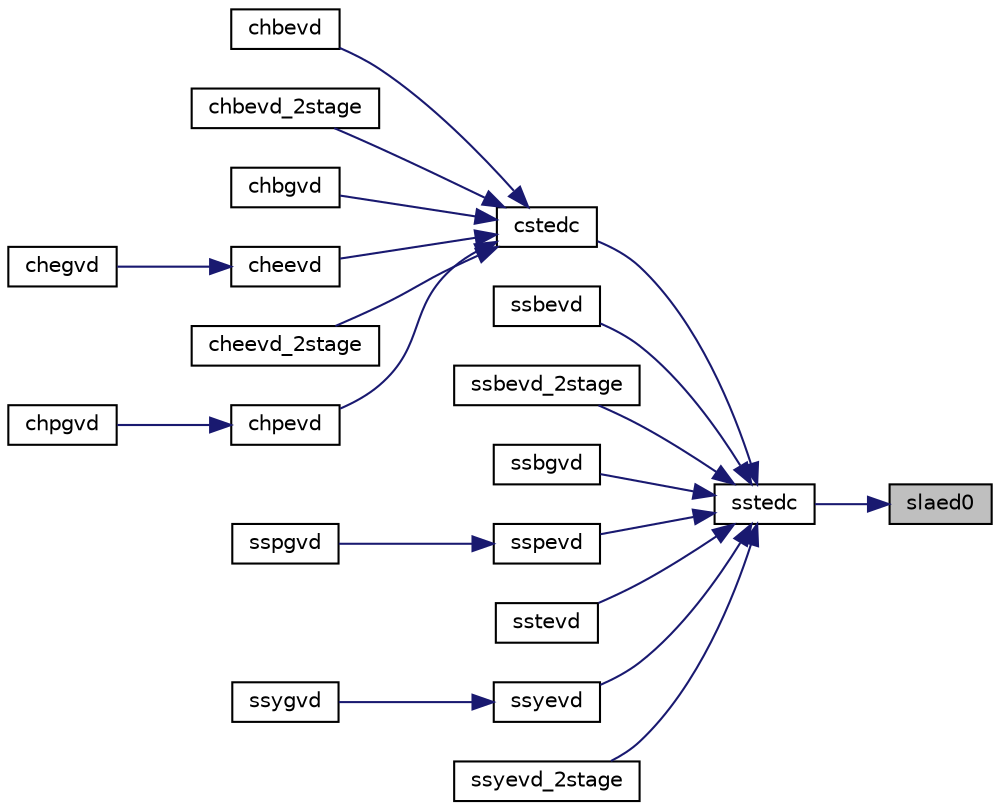 digraph "slaed0"
{
 // LATEX_PDF_SIZE
  edge [fontname="Helvetica",fontsize="10",labelfontname="Helvetica",labelfontsize="10"];
  node [fontname="Helvetica",fontsize="10",shape=record];
  rankdir="RL";
  Node1 [label="slaed0",height=0.2,width=0.4,color="black", fillcolor="grey75", style="filled", fontcolor="black",tooltip="SLAED0 used by SSTEDC. Computes all eigenvalues and corresponding eigenvectors of an unreduced symmet..."];
  Node1 -> Node2 [dir="back",color="midnightblue",fontsize="10",style="solid",fontname="Helvetica"];
  Node2 [label="sstedc",height=0.2,width=0.4,color="black", fillcolor="white", style="filled",URL="$sstedc_8f.html#a52fb8b9ac59bd8629305b34520b58092",tooltip="SSTEDC"];
  Node2 -> Node3 [dir="back",color="midnightblue",fontsize="10",style="solid",fontname="Helvetica"];
  Node3 [label="cstedc",height=0.2,width=0.4,color="black", fillcolor="white", style="filled",URL="$cstedc_8f.html#ac4a9245e485f9cff743e018d1fa5d8e9",tooltip="CSTEDC"];
  Node3 -> Node4 [dir="back",color="midnightblue",fontsize="10",style="solid",fontname="Helvetica"];
  Node4 [label="chbevd",height=0.2,width=0.4,color="black", fillcolor="white", style="filled",URL="$chbevd_8f.html#a90a780f962a7affa9b0ee155985e80ab",tooltip="CHBEVD computes the eigenvalues and, optionally, the left and/or right eigenvectors for OTHER matrice..."];
  Node3 -> Node5 [dir="back",color="midnightblue",fontsize="10",style="solid",fontname="Helvetica"];
  Node5 [label="chbevd_2stage",height=0.2,width=0.4,color="black", fillcolor="white", style="filled",URL="$chbevd__2stage_8f.html#a85944a26d194ea013e9b2a25076fe9da",tooltip="CHBEVD_2STAGE computes the eigenvalues and, optionally, the left and/or right eigenvectors for OTHER ..."];
  Node3 -> Node6 [dir="back",color="midnightblue",fontsize="10",style="solid",fontname="Helvetica"];
  Node6 [label="chbgvd",height=0.2,width=0.4,color="black", fillcolor="white", style="filled",URL="$chbgvd_8f.html#a77b1c171ee971c0ff72107e4aa8b5376",tooltip="CHBGVD"];
  Node3 -> Node7 [dir="back",color="midnightblue",fontsize="10",style="solid",fontname="Helvetica"];
  Node7 [label="cheevd",height=0.2,width=0.4,color="black", fillcolor="white", style="filled",URL="$cheevd_8f.html#a6084b0819f9642f0db26257e8a3ebd42",tooltip="CHEEVD computes the eigenvalues and, optionally, the left and/or right eigenvectors for HE matrices"];
  Node7 -> Node8 [dir="back",color="midnightblue",fontsize="10",style="solid",fontname="Helvetica"];
  Node8 [label="chegvd",height=0.2,width=0.4,color="black", fillcolor="white", style="filled",URL="$chegvd_8f.html#a28ad734cb8f4deb96ba59c568cf3389e",tooltip="CHEGVD"];
  Node3 -> Node9 [dir="back",color="midnightblue",fontsize="10",style="solid",fontname="Helvetica"];
  Node9 [label="cheevd_2stage",height=0.2,width=0.4,color="black", fillcolor="white", style="filled",URL="$cheevd__2stage_8f.html#a7d77c89933d557e7131ebb6474e2a3c0",tooltip="CHEEVD_2STAGE computes the eigenvalues and, optionally, the left and/or right eigenvectors for HE mat..."];
  Node3 -> Node10 [dir="back",color="midnightblue",fontsize="10",style="solid",fontname="Helvetica"];
  Node10 [label="chpevd",height=0.2,width=0.4,color="black", fillcolor="white", style="filled",URL="$chpevd_8f.html#ae9a6d7c0d0e9908ee1586104c84760dc",tooltip="CHPEVD computes the eigenvalues and, optionally, the left and/or right eigenvectors for OTHER matrice..."];
  Node10 -> Node11 [dir="back",color="midnightblue",fontsize="10",style="solid",fontname="Helvetica"];
  Node11 [label="chpgvd",height=0.2,width=0.4,color="black", fillcolor="white", style="filled",URL="$chpgvd_8f.html#a014aa918f8b897bd887b9ba67242e0d5",tooltip="CHPGVD"];
  Node2 -> Node12 [dir="back",color="midnightblue",fontsize="10",style="solid",fontname="Helvetica"];
  Node12 [label="ssbevd",height=0.2,width=0.4,color="black", fillcolor="white", style="filled",URL="$ssbevd_8f.html#a40e8f9c2d9853f400715b94a9c5225ab",tooltip="SSBEVD computes the eigenvalues and, optionally, the left and/or right eigenvectors for OTHER matrice..."];
  Node2 -> Node13 [dir="back",color="midnightblue",fontsize="10",style="solid",fontname="Helvetica"];
  Node13 [label="ssbevd_2stage",height=0.2,width=0.4,color="black", fillcolor="white", style="filled",URL="$ssbevd__2stage_8f.html#ac844e5b72330b46b806ca01856b8078a",tooltip="SSBEVD_2STAGE computes the eigenvalues and, optionally, the left and/or right eigenvectors for OTHER ..."];
  Node2 -> Node14 [dir="back",color="midnightblue",fontsize="10",style="solid",fontname="Helvetica"];
  Node14 [label="ssbgvd",height=0.2,width=0.4,color="black", fillcolor="white", style="filled",URL="$ssbgvd_8f.html#a1db1fd0c060db1450df5955922555099",tooltip="SSBGVD"];
  Node2 -> Node15 [dir="back",color="midnightblue",fontsize="10",style="solid",fontname="Helvetica"];
  Node15 [label="sspevd",height=0.2,width=0.4,color="black", fillcolor="white", style="filled",URL="$sspevd_8f.html#ab12d98c1a742020839416cf5c086905b",tooltip="SSPEVD computes the eigenvalues and, optionally, the left and/or right eigenvectors for OTHER matrice..."];
  Node15 -> Node16 [dir="back",color="midnightblue",fontsize="10",style="solid",fontname="Helvetica"];
  Node16 [label="sspgvd",height=0.2,width=0.4,color="black", fillcolor="white", style="filled",URL="$sspgvd_8f.html#abe4f11f3ba16bc8f1bf087ef0f6897f1",tooltip="SSPGVD"];
  Node2 -> Node17 [dir="back",color="midnightblue",fontsize="10",style="solid",fontname="Helvetica"];
  Node17 [label="sstevd",height=0.2,width=0.4,color="black", fillcolor="white", style="filled",URL="$sstevd_8f.html#ad3d127183140e2efdc4dc1016f8f49ce",tooltip="SSTEVD computes the eigenvalues and, optionally, the left and/or right eigenvectors for OTHER matrice..."];
  Node2 -> Node18 [dir="back",color="midnightblue",fontsize="10",style="solid",fontname="Helvetica"];
  Node18 [label="ssyevd",height=0.2,width=0.4,color="black", fillcolor="white", style="filled",URL="$ssyevd_8f.html#a6b4d01c8952350ea557b90302ef9de4d",tooltip="SSYEVD computes the eigenvalues and, optionally, the left and/or right eigenvectors for SY matrices"];
  Node18 -> Node19 [dir="back",color="midnightblue",fontsize="10",style="solid",fontname="Helvetica"];
  Node19 [label="ssygvd",height=0.2,width=0.4,color="black", fillcolor="white", style="filled",URL="$ssygvd_8f.html#a728a73f9991d8490e62135c31c2017b8",tooltip="SSYGVD"];
  Node2 -> Node20 [dir="back",color="midnightblue",fontsize="10",style="solid",fontname="Helvetica"];
  Node20 [label="ssyevd_2stage",height=0.2,width=0.4,color="black", fillcolor="white", style="filled",URL="$ssyevd__2stage_8f.html#a183409fcfe0ad42c2a976c352e077850",tooltip="SSYEVD_2STAGE computes the eigenvalues and, optionally, the left and/or right eigenvectors for SY mat..."];
}

